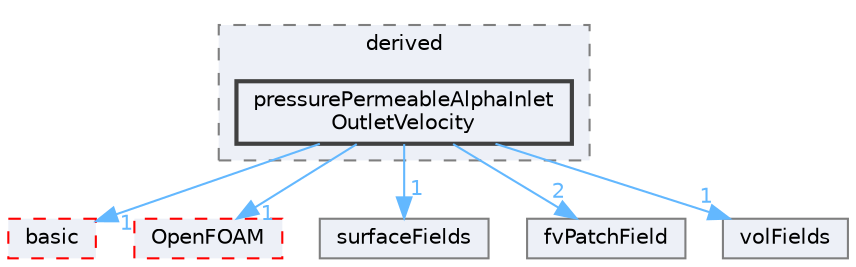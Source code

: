 digraph "src/finiteVolume/fields/fvPatchFields/derived/pressurePermeableAlphaInletOutletVelocity"
{
 // LATEX_PDF_SIZE
  bgcolor="transparent";
  edge [fontname=Helvetica,fontsize=10,labelfontname=Helvetica,labelfontsize=10];
  node [fontname=Helvetica,fontsize=10,shape=box,height=0.2,width=0.4];
  compound=true
  subgraph clusterdir_ece9aa6b5af9a7776a75b0c1993b0910 {
    graph [ bgcolor="#edf0f7", pencolor="grey50", label="derived", fontname=Helvetica,fontsize=10 style="filled,dashed", URL="dir_ece9aa6b5af9a7776a75b0c1993b0910.html",tooltip=""]
  dir_d34187947274039e180f002dca352ba8 [label="pressurePermeableAlphaInlet\lOutletVelocity", fillcolor="#edf0f7", color="grey25", style="filled,bold", URL="dir_d34187947274039e180f002dca352ba8.html",tooltip=""];
  }
  dir_546b14c9025d30bb5b92fa069dbdd82c [label="basic", fillcolor="#edf0f7", color="red", style="filled,dashed", URL="dir_546b14c9025d30bb5b92fa069dbdd82c.html",tooltip=""];
  dir_c5473ff19b20e6ec4dfe5c310b3778a8 [label="OpenFOAM", fillcolor="#edf0f7", color="red", style="filled,dashed", URL="dir_c5473ff19b20e6ec4dfe5c310b3778a8.html",tooltip=""];
  dir_606ba9250f9107f82f779cbd3e87c3a5 [label="surfaceFields", fillcolor="#edf0f7", color="grey50", style="filled", URL="dir_606ba9250f9107f82f779cbd3e87c3a5.html",tooltip=""];
  dir_6b9423849569a7ee618201e7cfce9eaa [label="fvPatchField", fillcolor="#edf0f7", color="grey50", style="filled", URL="dir_6b9423849569a7ee618201e7cfce9eaa.html",tooltip=""];
  dir_bd8bf7fa65467c460a50eacc456ce356 [label="volFields", fillcolor="#edf0f7", color="grey50", style="filled", URL="dir_bd8bf7fa65467c460a50eacc456ce356.html",tooltip=""];
  dir_d34187947274039e180f002dca352ba8->dir_546b14c9025d30bb5b92fa069dbdd82c [headlabel="1", labeldistance=1.5 headhref="dir_003053_000207.html" href="dir_003053_000207.html" color="steelblue1" fontcolor="steelblue1"];
  dir_d34187947274039e180f002dca352ba8->dir_606ba9250f9107f82f779cbd3e87c3a5 [headlabel="1", labeldistance=1.5 headhref="dir_003053_003832.html" href="dir_003053_003832.html" color="steelblue1" fontcolor="steelblue1"];
  dir_d34187947274039e180f002dca352ba8->dir_6b9423849569a7ee618201e7cfce9eaa [headlabel="2", labeldistance=1.5 headhref="dir_003053_001564.html" href="dir_003053_001564.html" color="steelblue1" fontcolor="steelblue1"];
  dir_d34187947274039e180f002dca352ba8->dir_bd8bf7fa65467c460a50eacc456ce356 [headlabel="1", labeldistance=1.5 headhref="dir_003053_004295.html" href="dir_003053_004295.html" color="steelblue1" fontcolor="steelblue1"];
  dir_d34187947274039e180f002dca352ba8->dir_c5473ff19b20e6ec4dfe5c310b3778a8 [headlabel="1", labeldistance=1.5 headhref="dir_003053_002695.html" href="dir_003053_002695.html" color="steelblue1" fontcolor="steelblue1"];
}
